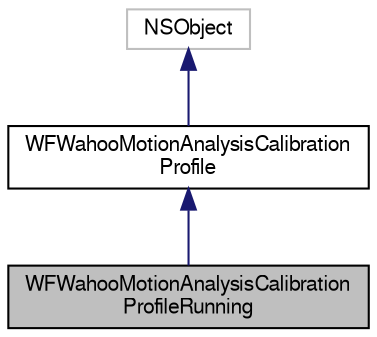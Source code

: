 digraph "WFWahooMotionAnalysisCalibrationProfileRunning"
{
  edge [fontname="FreeSans",fontsize="10",labelfontname="FreeSans",labelfontsize="10"];
  node [fontname="FreeSans",fontsize="10",shape=record];
  Node1 [label="WFWahooMotionAnalysisCalibration\lProfileRunning",height=0.2,width=0.4,color="black", fillcolor="grey75", style="filled", fontcolor="black"];
  Node2 -> Node1 [dir="back",color="midnightblue",fontsize="10",style="solid",fontname="FreeSans"];
  Node2 [label="WFWahooMotionAnalysisCalibration\lProfile",height=0.2,width=0.4,color="black", fillcolor="white", style="filled",URL="$interface_w_f_wahoo_motion_analysis_calibration_profile.html",tooltip="The base type for all Wahoo Motion Analysis Calibration Profiles. "];
  Node3 -> Node2 [dir="back",color="midnightblue",fontsize="10",style="solid",fontname="FreeSans"];
  Node3 [label="NSObject",height=0.2,width=0.4,color="grey75", fillcolor="white", style="filled"];
}
